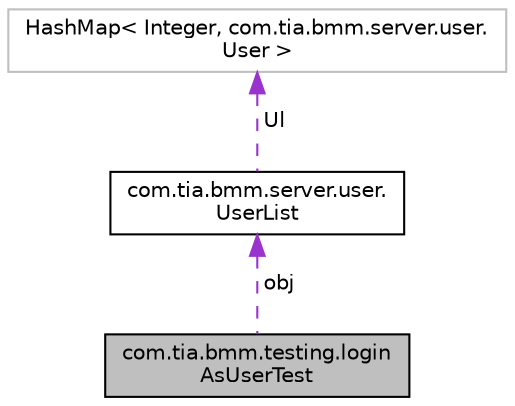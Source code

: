 digraph "com.tia.bmm.testing.loginAsUserTest"
{
 // INTERACTIVE_SVG=YES
 // LATEX_PDF_SIZE
  edge [fontname="Helvetica",fontsize="10",labelfontname="Helvetica",labelfontsize="10"];
  node [fontname="Helvetica",fontsize="10",shape=record];
  Node1 [label="com.tia.bmm.testing.login\lAsUserTest",height=0.2,width=0.4,color="black", fillcolor="grey75", style="filled", fontcolor="black",tooltip=" "];
  Node2 -> Node1 [dir="back",color="darkorchid3",fontsize="10",style="dashed",label=" obj" ,fontname="Helvetica"];
  Node2 [label="com.tia.bmm.server.user.\lUserList",height=0.2,width=0.4,color="black", fillcolor="white", style="filled",URL="$d4/d9e/classcom_1_1tia_1_1bmm_1_1server_1_1user_1_1_user_list.html",tooltip=" "];
  Node3 -> Node2 [dir="back",color="darkorchid3",fontsize="10",style="dashed",label=" Ul" ,fontname="Helvetica"];
  Node3 [label="HashMap\< Integer, com.tia.bmm.server.user.\lUser \>",height=0.2,width=0.4,color="grey75", fillcolor="white", style="filled",tooltip=" "];
}
